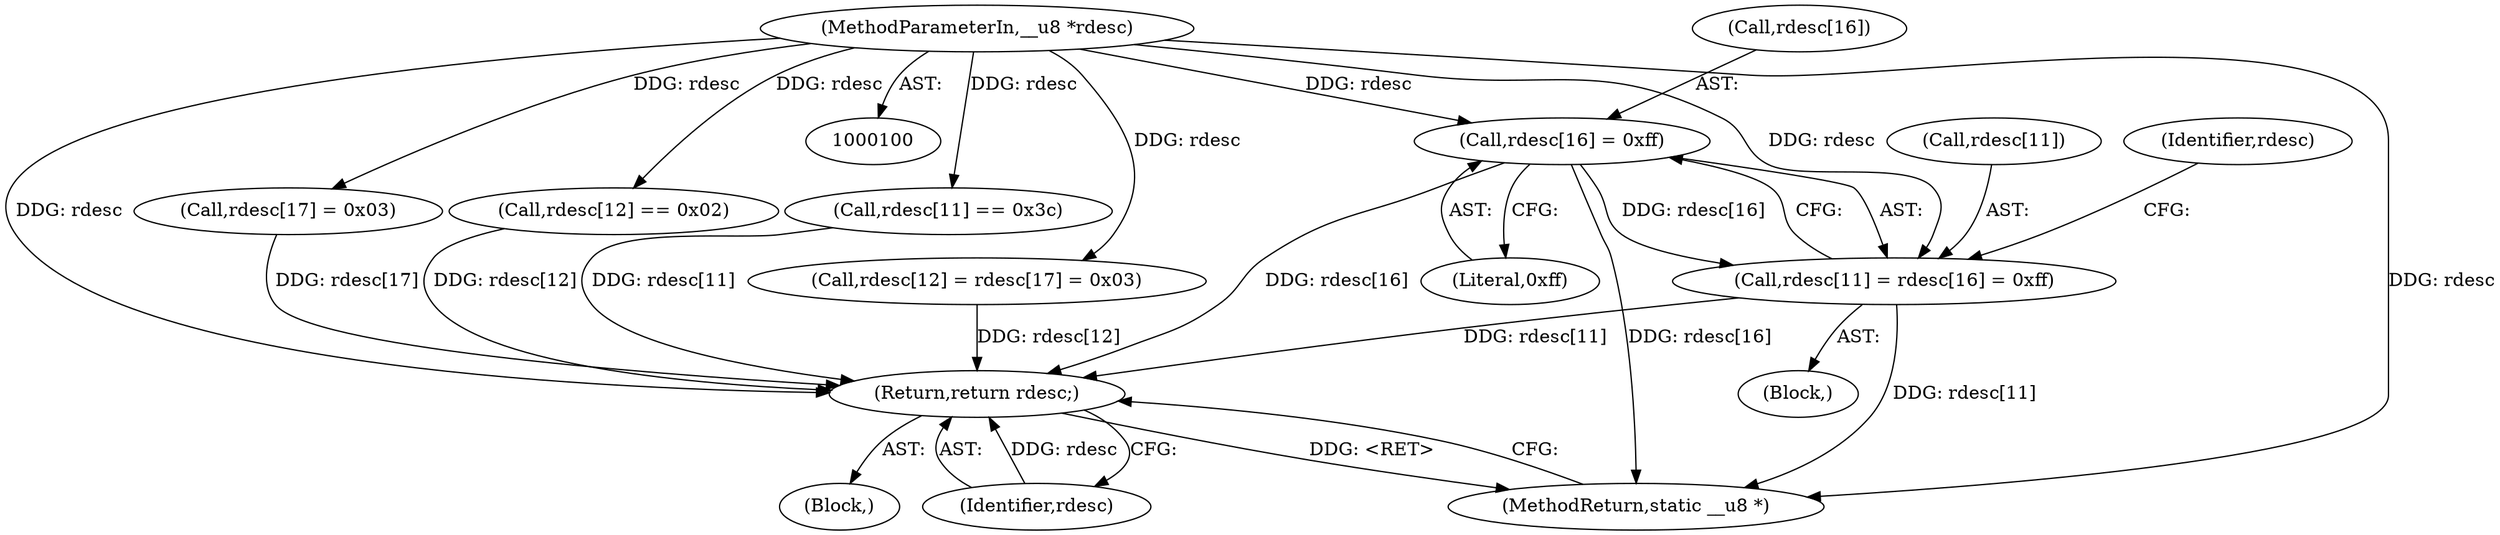 digraph "0_linux_4ab25786c87eb20857bbb715c3ae34ec8fd6a214@array" {
"1000130" [label="(Call,rdesc[16] = 0xff)"];
"1000102" [label="(MethodParameterIn,__u8 *rdesc)"];
"1000126" [label="(Call,rdesc[11] = rdesc[16] = 0xff)"];
"1000144" [label="(Return,return rdesc;)"];
"1000146" [label="(MethodReturn,static __u8 *)"];
"1000139" [label="(Call,rdesc[17] = 0x03)"];
"1000134" [label="(Literal,0xff)"];
"1000104" [label="(Block,)"];
"1000126" [label="(Call,rdesc[11] = rdesc[16] = 0xff)"];
"1000131" [label="(Call,rdesc[16])"];
"1000117" [label="(Call,rdesc[12] == 0x02)"];
"1000127" [label="(Call,rdesc[11])"];
"1000145" [label="(Identifier,rdesc)"];
"1000112" [label="(Call,rdesc[11] == 0x3c)"];
"1000137" [label="(Identifier,rdesc)"];
"1000122" [label="(Block,)"];
"1000102" [label="(MethodParameterIn,__u8 *rdesc)"];
"1000135" [label="(Call,rdesc[12] = rdesc[17] = 0x03)"];
"1000130" [label="(Call,rdesc[16] = 0xff)"];
"1000144" [label="(Return,return rdesc;)"];
"1000130" -> "1000126"  [label="AST: "];
"1000130" -> "1000134"  [label="CFG: "];
"1000131" -> "1000130"  [label="AST: "];
"1000134" -> "1000130"  [label="AST: "];
"1000126" -> "1000130"  [label="CFG: "];
"1000130" -> "1000146"  [label="DDG: rdesc[16]"];
"1000130" -> "1000126"  [label="DDG: rdesc[16]"];
"1000102" -> "1000130"  [label="DDG: rdesc"];
"1000130" -> "1000144"  [label="DDG: rdesc[16]"];
"1000102" -> "1000100"  [label="AST: "];
"1000102" -> "1000146"  [label="DDG: rdesc"];
"1000102" -> "1000112"  [label="DDG: rdesc"];
"1000102" -> "1000117"  [label="DDG: rdesc"];
"1000102" -> "1000126"  [label="DDG: rdesc"];
"1000102" -> "1000135"  [label="DDG: rdesc"];
"1000102" -> "1000139"  [label="DDG: rdesc"];
"1000102" -> "1000144"  [label="DDG: rdesc"];
"1000126" -> "1000122"  [label="AST: "];
"1000127" -> "1000126"  [label="AST: "];
"1000137" -> "1000126"  [label="CFG: "];
"1000126" -> "1000146"  [label="DDG: rdesc[11]"];
"1000126" -> "1000144"  [label="DDG: rdesc[11]"];
"1000144" -> "1000104"  [label="AST: "];
"1000144" -> "1000145"  [label="CFG: "];
"1000145" -> "1000144"  [label="AST: "];
"1000146" -> "1000144"  [label="CFG: "];
"1000144" -> "1000146"  [label="DDG: <RET>"];
"1000145" -> "1000144"  [label="DDG: rdesc"];
"1000139" -> "1000144"  [label="DDG: rdesc[17]"];
"1000117" -> "1000144"  [label="DDG: rdesc[12]"];
"1000112" -> "1000144"  [label="DDG: rdesc[11]"];
"1000135" -> "1000144"  [label="DDG: rdesc[12]"];
}
